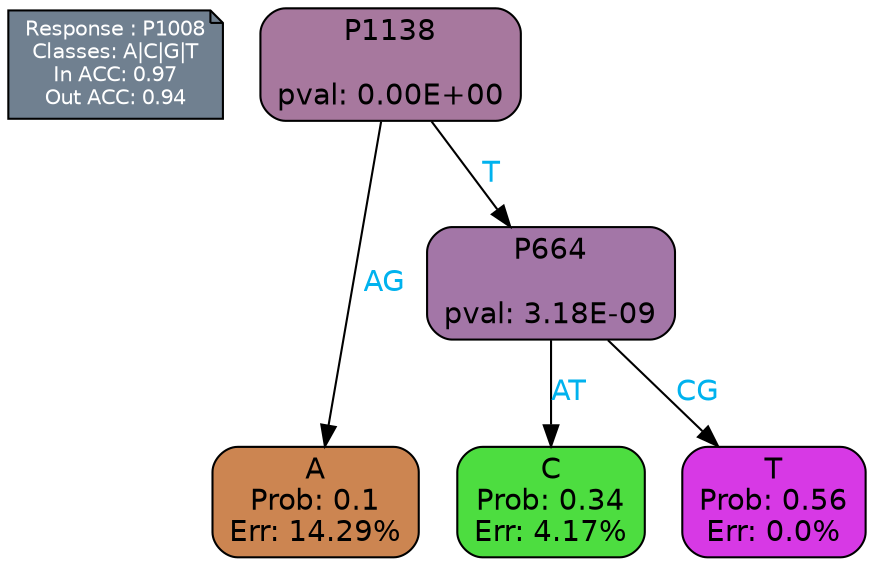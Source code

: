 digraph Tree {
node [shape=box, style="filled, rounded", color="black", fontname=helvetica] ;
graph [ranksep=equally, splines=polylines, bgcolor=transparent, dpi=600] ;
edge [fontname=helvetica] ;
LEGEND [label="Response : P1008
Classes: A|C|G|T
In ACC: 0.97
Out ACC: 0.94
",shape=note,align=left,style=filled,fillcolor="slategray",fontcolor="white",fontsize=10];1 [label="P1138

pval: 0.00E+00", fillcolor="#a7789e"] ;
2 [label="A
Prob: 0.1
Err: 14.29%", fillcolor="#cc8551"] ;
3 [label="P664

pval: 3.18E-09", fillcolor="#a376a7"] ;
4 [label="C
Prob: 0.34
Err: 4.17%", fillcolor="#4ddd40"] ;
5 [label="T
Prob: 0.56
Err: 0.0%", fillcolor="#d739e5"] ;
1 -> 2 [label="AG",fontcolor=deepskyblue2] ;
1 -> 3 [label="T",fontcolor=deepskyblue2] ;
3 -> 4 [label="AT",fontcolor=deepskyblue2] ;
3 -> 5 [label="CG",fontcolor=deepskyblue2] ;
{rank = same; 2;4;5;}{rank = same; LEGEND;1;}}